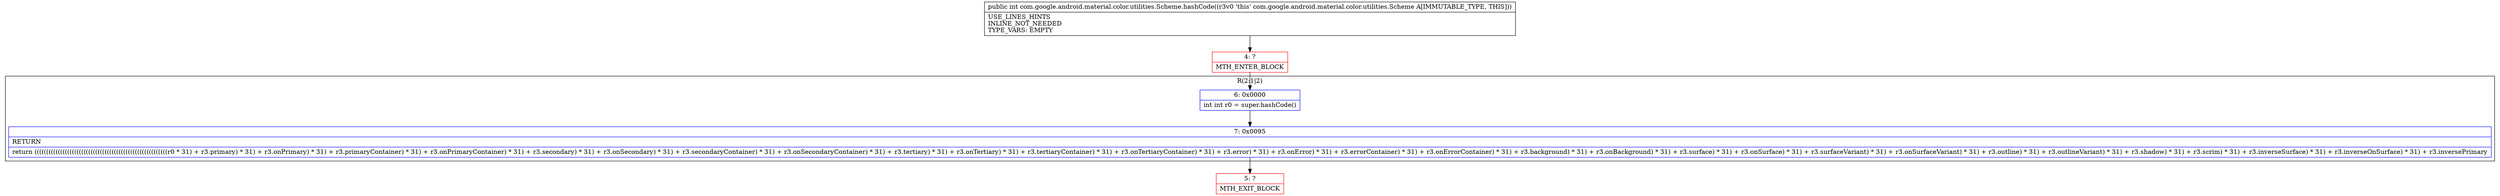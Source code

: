 digraph "CFG forcom.google.android.material.color.utilities.Scheme.hashCode()I" {
subgraph cluster_Region_508147487 {
label = "R(2:1|2)";
node [shape=record,color=blue];
Node_6 [shape=record,label="{6\:\ 0x0000|int int r0 = super.hashCode()\l}"];
Node_7 [shape=record,label="{7\:\ 0x0095|RETURN\l|return (((((((((((((((((((((((((((((((((((((((((((((((((((((((((r0 * 31) + r3.primary) * 31) + r3.onPrimary) * 31) + r3.primaryContainer) * 31) + r3.onPrimaryContainer) * 31) + r3.secondary) * 31) + r3.onSecondary) * 31) + r3.secondaryContainer) * 31) + r3.onSecondaryContainer) * 31) + r3.tertiary) * 31) + r3.onTertiary) * 31) + r3.tertiaryContainer) * 31) + r3.onTertiaryContainer) * 31) + r3.error) * 31) + r3.onError) * 31) + r3.errorContainer) * 31) + r3.onErrorContainer) * 31) + r3.background) * 31) + r3.onBackground) * 31) + r3.surface) * 31) + r3.onSurface) * 31) + r3.surfaceVariant) * 31) + r3.onSurfaceVariant) * 31) + r3.outline) * 31) + r3.outlineVariant) * 31) + r3.shadow) * 31) + r3.scrim) * 31) + r3.inverseSurface) * 31) + r3.inverseOnSurface) * 31) + r3.inversePrimary\l}"];
}
Node_4 [shape=record,color=red,label="{4\:\ ?|MTH_ENTER_BLOCK\l}"];
Node_5 [shape=record,color=red,label="{5\:\ ?|MTH_EXIT_BLOCK\l}"];
MethodNode[shape=record,label="{public int com.google.android.material.color.utilities.Scheme.hashCode((r3v0 'this' com.google.android.material.color.utilities.Scheme A[IMMUTABLE_TYPE, THIS]))  | USE_LINES_HINTS\lINLINE_NOT_NEEDED\lTYPE_VARS: EMPTY\l}"];
MethodNode -> Node_4;Node_6 -> Node_7;
Node_7 -> Node_5;
Node_4 -> Node_6;
}

